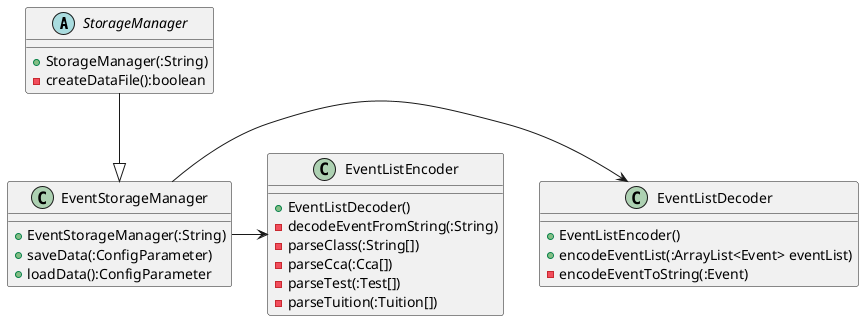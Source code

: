 @startuml

abstract class StorageManager {
    + StorageManager(:String)
    - createDataFile():boolean
}

class EventStorageManager {
    + EventStorageManager(:String)
    + saveData(:ConfigParameter)
    + loadData():ConfigParameter
}

StorageManager --|> EventStorageManager

class EventListDecoder {
    + EventListEncoder()
    + encodeEventList(:ArrayList<Event> eventList)
    - encodeEventToString(:Event)
}

EventStorageManager -> EventListDecoder

class EventListEncoder {
    + EventListDecoder()
    - decodeEventFromString(:String)
    - parseClass(:String[])
    - parseCca(:Cca[])
    - parseTest(:Test[])
    - parseTuition(:Tuition[])
}

EventStorageManager -> EventListEncoder

@enduml